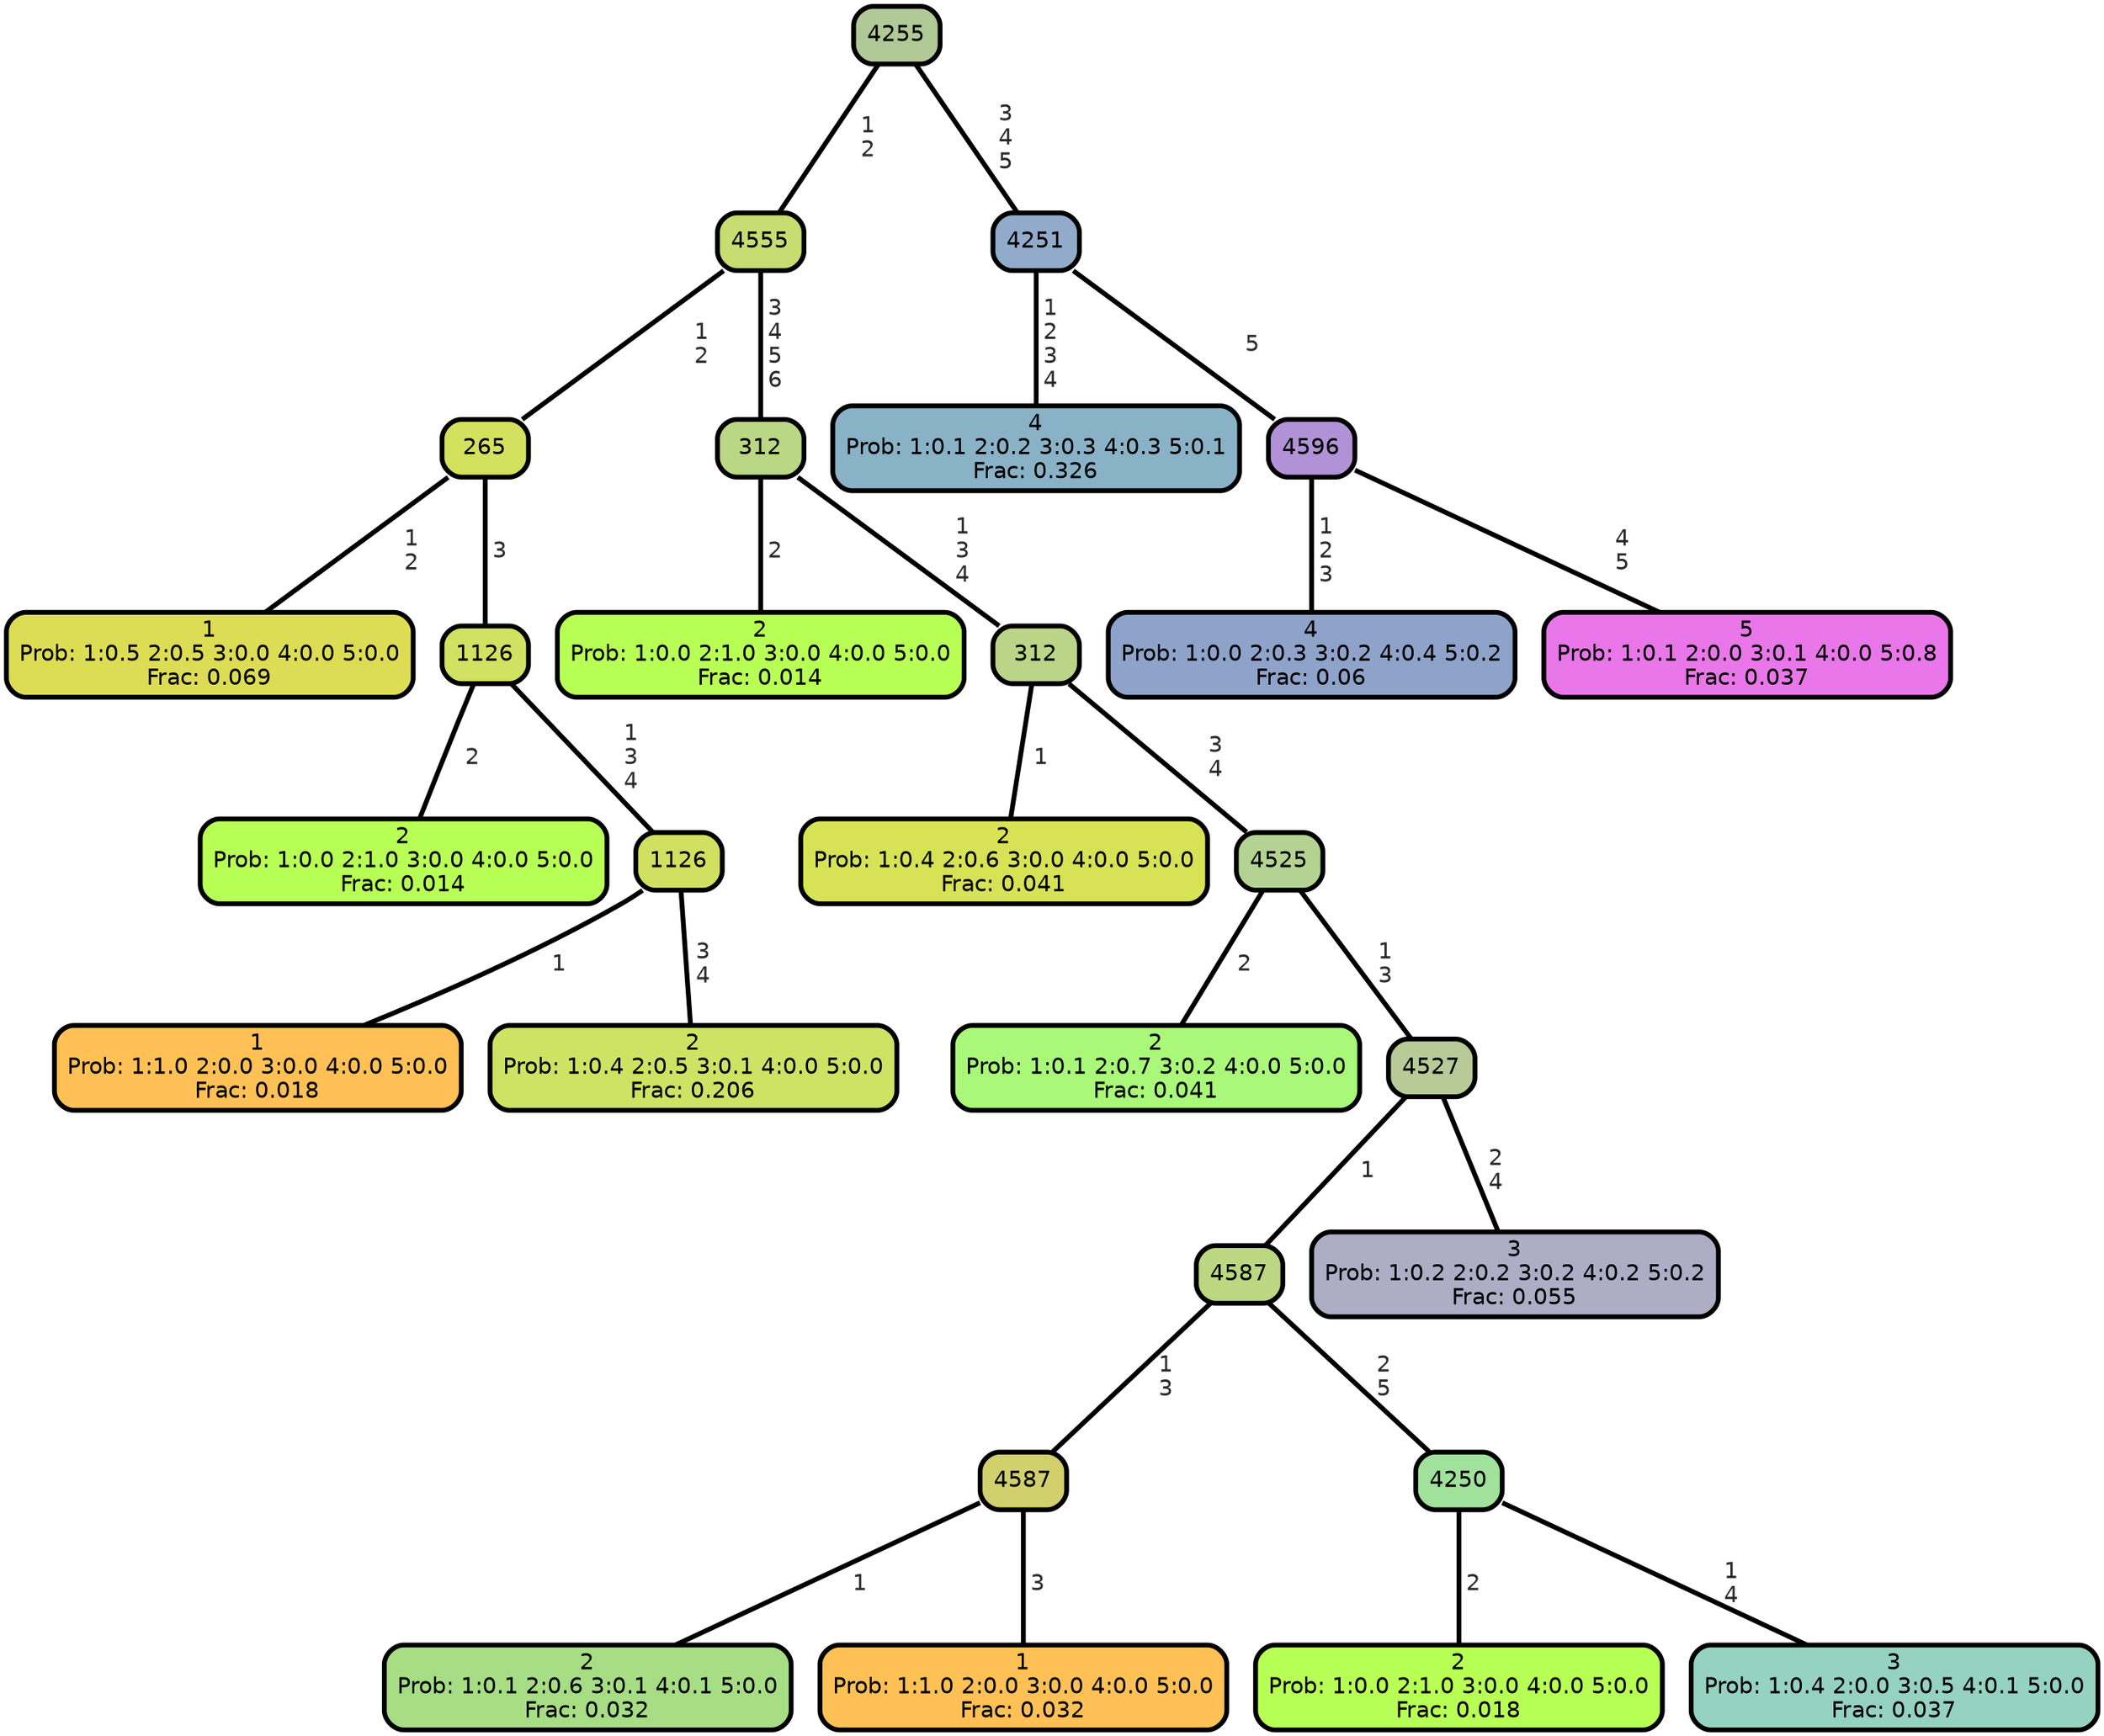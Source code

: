 graph Tree {
node [shape=box, style="filled, rounded",color="black",penwidth="3",fontcolor="black",                 fontname=helvetica] ;
graph [ranksep="0 equally", splines=straight,                 bgcolor=transparent, dpi=200] ;
edge [fontname=helvetica, fontweight=bold,fontcolor=grey14,color=black] ;
0 [label="1
Prob: 1:0.5 2:0.5 3:0.0 4:0.0 5:0.0
Frac: 0.069", fillcolor="#dddd55"] ;
1 [label="265", fillcolor="#d4e15f"] ;
2 [label="2
Prob: 1:0.0 2:1.0 3:0.0 4:0.0 5:0.0
Frac: 0.014", fillcolor="#b8ff55"] ;
3 [label="1126", fillcolor="#d1e262"] ;
4 [label="1
Prob: 1:1.0 2:0.0 3:0.0 4:0.0 5:0.0
Frac: 0.018", fillcolor="#ffc155"] ;
5 [label="1126", fillcolor="#d2e062"] ;
6 [label="2
Prob: 1:0.4 2:0.5 3:0.1 4:0.0 5:0.0
Frac: 0.206", fillcolor="#cee364"] ;
7 [label="4555", fillcolor="#c7dc71"] ;
8 [label="2
Prob: 1:0.0 2:1.0 3:0.0 4:0.0 5:0.0
Frac: 0.014", fillcolor="#b8ff55"] ;
9 [label="312", fillcolor="#bad785"] ;
10 [label="2
Prob: 1:0.4 2:0.6 3:0.0 4:0.0 5:0.0
Frac: 0.041", fillcolor="#d7e355"] ;
11 [label="312", fillcolor="#bad588"] ;
12 [label="2
Prob: 1:0.1 2:0.7 3:0.2 4:0.0 5:0.0
Frac: 0.041", fillcolor="#a9f87a"] ;
13 [label="4525", fillcolor="#b4d392"] ;
14 [label="2
Prob: 1:0.1 2:0.6 3:0.1 4:0.1 5:0.0
Frac: 0.032", fillcolor="#a6dd85"] ;
15 [label="4587", fillcolor="#d2cf6d"] ;
16 [label="1
Prob: 1:1.0 2:0.0 3:0.0 4:0.0 5:0.0
Frac: 0.032", fillcolor="#ffc155"] ;
17 [label="4587", fillcolor="#bbd782"] ;
18 [label="2
Prob: 1:0.0 2:1.0 3:0.0 4:0.0 5:0.0
Frac: 0.018", fillcolor="#b8ff55"] ;
19 [label="4250", fillcolor="#a0e19b"] ;
20 [label="3
Prob: 1:0.4 2:0.0 3:0.5 4:0.1 5:0.0
Frac: 0.037", fillcolor="#95d2bf"] ;
21 [label="4527", fillcolor="#b7ca98"] ;
22 [label="3
Prob: 1:0.2 2:0.2 3:0.2 4:0.2 5:0.2
Frac: 0.055", fillcolor="#adadc6"] ;
23 [label="4255", fillcolor="#b1c897"] ;
24 [label="4
Prob: 1:0.1 2:0.2 3:0.3 4:0.3 5:0.1
Frac: 0.326", fillcolor="#8ab2c7"] ;
25 [label="4251", fillcolor="#93abcb"] ;
26 [label="4
Prob: 1:0.0 2:0.3 3:0.2 4:0.4 5:0.2
Frac: 0.06", fillcolor="#8fa3ca"] ;
27 [label="4596", fillcolor="#b192d6"] ;
28 [label="5
Prob: 1:0.1 2:0.0 3:0.1 4:0.0 5:0.8
Frac: 0.037", fillcolor="#e977e9"] ;
1 -- 0 [label=" 1\n 2",penwidth=3] ;
1 -- 3 [label=" 3",penwidth=3] ;
3 -- 2 [label=" 2",penwidth=3] ;
3 -- 5 [label=" 1\n 3\n 4",penwidth=3] ;
5 -- 4 [label=" 1",penwidth=3] ;
5 -- 6 [label=" 3\n 4",penwidth=3] ;
7 -- 1 [label=" 1\n 2",penwidth=3] ;
7 -- 9 [label=" 3\n 4\n 5\n 6",penwidth=3] ;
9 -- 8 [label=" 2",penwidth=3] ;
9 -- 11 [label=" 1\n 3\n 4",penwidth=3] ;
11 -- 10 [label=" 1",penwidth=3] ;
11 -- 13 [label=" 3\n 4",penwidth=3] ;
13 -- 12 [label=" 2",penwidth=3] ;
13 -- 21 [label=" 1\n 3",penwidth=3] ;
15 -- 14 [label=" 1",penwidth=3] ;
15 -- 16 [label=" 3",penwidth=3] ;
17 -- 15 [label=" 1\n 3",penwidth=3] ;
17 -- 19 [label=" 2\n 5",penwidth=3] ;
19 -- 18 [label=" 2",penwidth=3] ;
19 -- 20 [label=" 1\n 4",penwidth=3] ;
21 -- 17 [label=" 1",penwidth=3] ;
21 -- 22 [label=" 2\n 4",penwidth=3] ;
23 -- 7 [label=" 1\n 2",penwidth=3] ;
23 -- 25 [label=" 3\n 4\n 5",penwidth=3] ;
25 -- 24 [label=" 1\n 2\n 3\n 4",penwidth=3] ;
25 -- 27 [label=" 5",penwidth=3] ;
27 -- 26 [label=" 1\n 2\n 3",penwidth=3] ;
27 -- 28 [label=" 4\n 5",penwidth=3] ;
{rank = same;}}